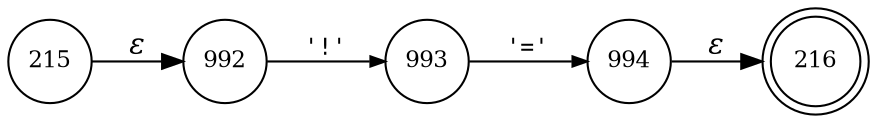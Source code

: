 digraph ATN {
rankdir=LR;
s216[fontsize=11, label="216", shape=doublecircle, fixedsize=true, width=.6];
s992[fontsize=11,label="992", shape=circle, fixedsize=true, width=.55, peripheries=1];
s993[fontsize=11,label="993", shape=circle, fixedsize=true, width=.55, peripheries=1];
s994[fontsize=11,label="994", shape=circle, fixedsize=true, width=.55, peripheries=1];
s215[fontsize=11,label="215", shape=circle, fixedsize=true, width=.55, peripheries=1];
s215 -> s992 [fontname="Times-Italic", label="&epsilon;"];
s992 -> s993 [fontsize=11, fontname="Courier", arrowsize=.7, label = "'!'", arrowhead = normal];
s993 -> s994 [fontsize=11, fontname="Courier", arrowsize=.7, label = "'='", arrowhead = normal];
s994 -> s216 [fontname="Times-Italic", label="&epsilon;"];
}